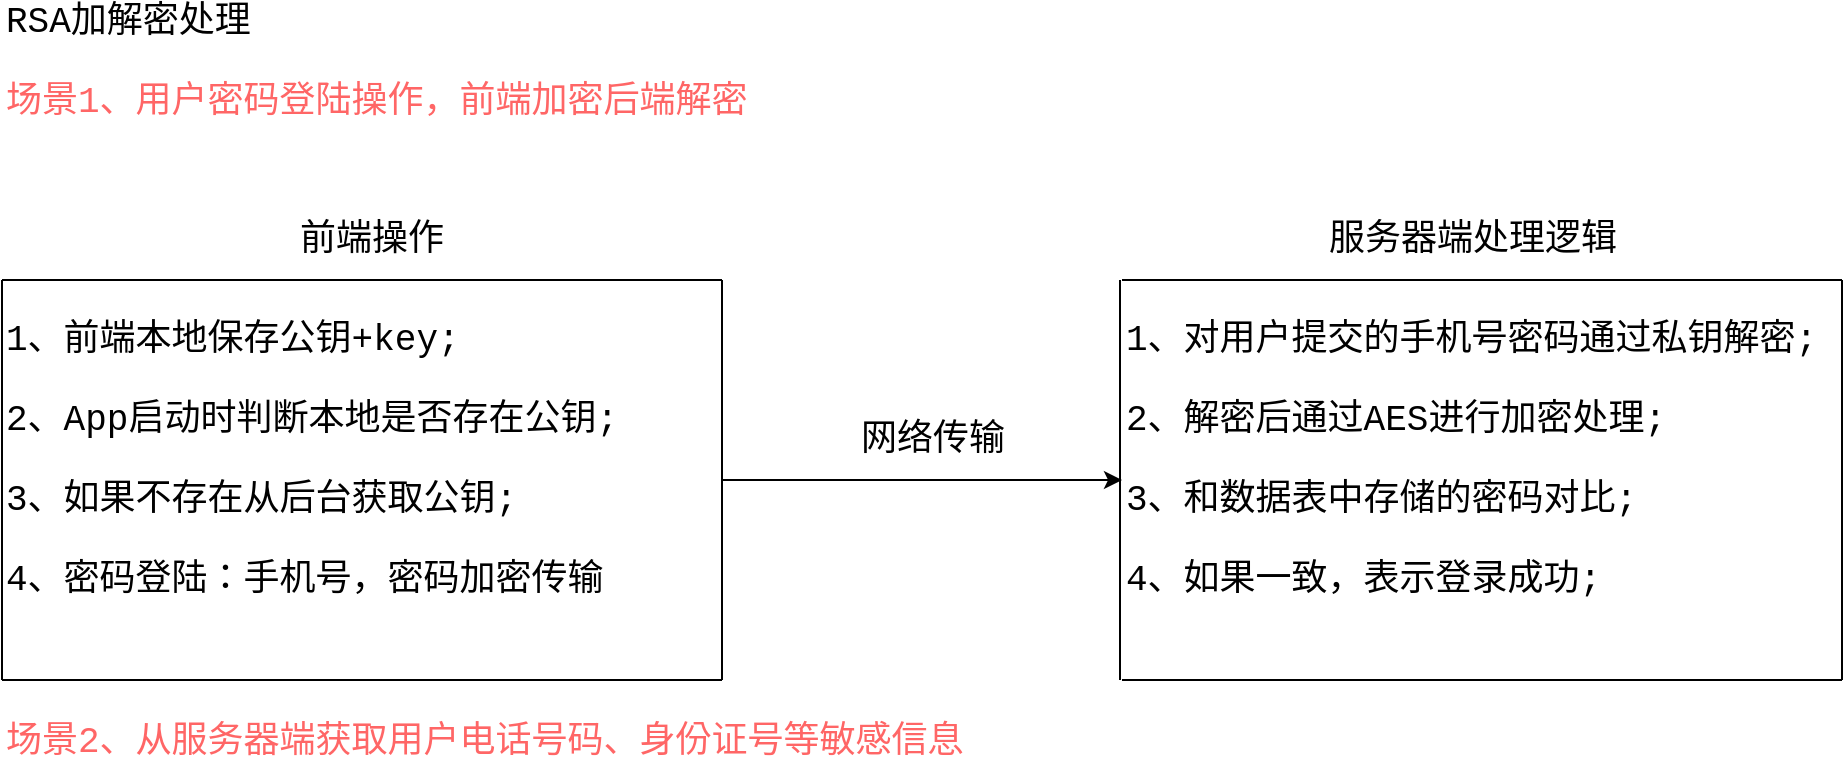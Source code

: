<mxfile version="11.1.4" type="github"><diagram id="vm-nRguI83lP-V9-EnzE" name="第 1 页"><mxGraphModel dx="1550" dy="789" grid="1" gridSize="10" guides="1" tooltips="1" connect="1" arrows="1" fold="1" page="1" pageScale="1" pageWidth="1169" pageHeight="1654" math="0" shadow="0"><root><mxCell id="0"/><mxCell id="1" parent="0"/><mxCell id="TqlClSmck0lXp9NJRzdf-17" value="" style="endArrow=none;html=1;fontFamily=Courier New;fontSize=18;" edge="1" parent="1"><mxGeometry width="50" height="50" relative="1" as="geometry"><mxPoint x="160" y="639" as="sourcePoint"/><mxPoint x="520" y="639" as="targetPoint"/></mxGeometry></mxCell><mxCell id="TqlClSmck0lXp9NJRzdf-18" value="前端操作" style="text;html=1;strokeColor=none;fillColor=none;align=center;verticalAlign=middle;whiteSpace=wrap;rounded=0;fontFamily=Courier New;fontSize=18;" vertex="1" parent="1"><mxGeometry x="290" y="609" width="110" height="20" as="geometry"/></mxCell><mxCell id="TqlClSmck0lXp9NJRzdf-19" value="" style="endArrow=none;html=1;fontFamily=Courier New;fontSize=18;" edge="1" parent="1"><mxGeometry width="50" height="50" relative="1" as="geometry"><mxPoint x="160" y="839" as="sourcePoint"/><mxPoint x="520" y="839" as="targetPoint"/></mxGeometry></mxCell><mxCell id="TqlClSmck0lXp9NJRzdf-20" value="1、前端本地保存公钥+key;" style="text;html=1;strokeColor=none;fillColor=none;align=left;verticalAlign=middle;whiteSpace=wrap;rounded=0;fontFamily=Courier New;fontSize=18;" vertex="1" parent="1"><mxGeometry x="160" y="659" width="270" height="20" as="geometry"/></mxCell><mxCell id="TqlClSmck0lXp9NJRzdf-21" value="2、App启动时判断本地是否存在公钥;" style="text;html=1;strokeColor=none;fillColor=none;align=left;verticalAlign=middle;whiteSpace=wrap;rounded=0;fontFamily=Courier New;fontSize=18;" vertex="1" parent="1"><mxGeometry x="160" y="699" width="370" height="20" as="geometry"/></mxCell><mxCell id="TqlClSmck0lXp9NJRzdf-24" value="3、如果不存在从后台获取公钥;" style="text;html=1;strokeColor=none;fillColor=none;align=left;verticalAlign=middle;whiteSpace=wrap;rounded=0;fontFamily=Courier New;fontSize=18;" vertex="1" parent="1"><mxGeometry x="160" y="739" width="370" height="20" as="geometry"/></mxCell><mxCell id="TqlClSmck0lXp9NJRzdf-25" value="4、密码登陆：手机号，密码加密传输" style="text;html=1;strokeColor=none;fillColor=none;align=left;verticalAlign=middle;whiteSpace=wrap;rounded=0;fontFamily=Courier New;fontSize=18;" vertex="1" parent="1"><mxGeometry x="160" y="779" width="350" height="20" as="geometry"/></mxCell><mxCell id="TqlClSmck0lXp9NJRzdf-26" value="" style="endArrow=none;html=1;fontFamily=Courier New;fontSize=18;" edge="1" parent="1"><mxGeometry width="50" height="50" relative="1" as="geometry"><mxPoint x="160" y="839" as="sourcePoint"/><mxPoint x="160" y="639" as="targetPoint"/></mxGeometry></mxCell><mxCell id="TqlClSmck0lXp9NJRzdf-27" value="" style="endArrow=none;html=1;fontFamily=Courier New;fontSize=18;" edge="1" parent="1"><mxGeometry width="50" height="50" relative="1" as="geometry"><mxPoint x="520" y="839" as="sourcePoint"/><mxPoint x="520" y="639" as="targetPoint"/></mxGeometry></mxCell><mxCell id="TqlClSmck0lXp9NJRzdf-28" value="服务器端处理逻辑" style="text;html=1;strokeColor=none;fillColor=none;align=center;verticalAlign=middle;whiteSpace=wrap;rounded=0;fontFamily=Courier New;fontSize=18;" vertex="1" parent="1"><mxGeometry x="802.5" y="609" width="185" height="20" as="geometry"/></mxCell><mxCell id="TqlClSmck0lXp9NJRzdf-30" value="" style="endArrow=none;html=1;fontFamily=Courier New;fontSize=18;" edge="1" parent="1"><mxGeometry width="50" height="50" relative="1" as="geometry"><mxPoint x="720" y="639" as="sourcePoint"/><mxPoint x="1080" y="639" as="targetPoint"/></mxGeometry></mxCell><mxCell id="TqlClSmck0lXp9NJRzdf-31" value="1、对用户提交的手机号密码通过私钥解密;" style="text;html=1;strokeColor=none;fillColor=none;align=left;verticalAlign=middle;whiteSpace=wrap;rounded=0;fontFamily=Courier New;fontSize=18;" vertex="1" parent="1"><mxGeometry x="720" y="659" width="350" height="20" as="geometry"/></mxCell><mxCell id="TqlClSmck0lXp9NJRzdf-32" value="2、解密后通过AES进行加密处理;" style="text;html=1;strokeColor=none;fillColor=none;align=left;verticalAlign=middle;whiteSpace=wrap;rounded=0;fontFamily=Courier New;fontSize=18;" vertex="1" parent="1"><mxGeometry x="720" y="699" width="300" height="20" as="geometry"/></mxCell><mxCell id="TqlClSmck0lXp9NJRzdf-33" value="3、和数据表中存储的密码对比;" style="text;html=1;strokeColor=none;fillColor=none;align=left;verticalAlign=middle;whiteSpace=wrap;rounded=0;fontFamily=Courier New;fontSize=18;" vertex="1" parent="1"><mxGeometry x="720" y="739" width="300" height="20" as="geometry"/></mxCell><mxCell id="TqlClSmck0lXp9NJRzdf-34" value="4、如果一致，表示登录成功;" style="text;html=1;strokeColor=none;fillColor=none;align=left;verticalAlign=middle;whiteSpace=wrap;rounded=0;fontFamily=Courier New;fontSize=18;" vertex="1" parent="1"><mxGeometry x="720" y="779" width="300" height="20" as="geometry"/></mxCell><mxCell id="TqlClSmck0lXp9NJRzdf-37" value="" style="endArrow=none;html=1;fontFamily=Courier New;fontSize=18;" edge="1" parent="1"><mxGeometry width="50" height="50" relative="1" as="geometry"><mxPoint x="719" y="839" as="sourcePoint"/><mxPoint x="719" y="639" as="targetPoint"/></mxGeometry></mxCell><mxCell id="TqlClSmck0lXp9NJRzdf-38" value="" style="endArrow=none;html=1;fontFamily=Courier New;fontSize=18;" edge="1" parent="1"><mxGeometry width="50" height="50" relative="1" as="geometry"><mxPoint x="720" y="839" as="sourcePoint"/><mxPoint x="1080" y="839" as="targetPoint"/></mxGeometry></mxCell><mxCell id="TqlClSmck0lXp9NJRzdf-39" value="" style="endArrow=none;html=1;fontFamily=Courier New;fontSize=18;" edge="1" parent="1"><mxGeometry width="50" height="50" relative="1" as="geometry"><mxPoint x="1080" y="839" as="sourcePoint"/><mxPoint x="1080" y="639" as="targetPoint"/></mxGeometry></mxCell><mxCell id="TqlClSmck0lXp9NJRzdf-40" value="" style="endArrow=classic;html=1;fontFamily=Courier New;fontSize=18;" edge="1" parent="1"><mxGeometry width="50" height="50" relative="1" as="geometry"><mxPoint x="520" y="739" as="sourcePoint"/><mxPoint x="720" y="739" as="targetPoint"/></mxGeometry></mxCell><mxCell id="TqlClSmck0lXp9NJRzdf-41" value="网络传输" style="text;html=1;strokeColor=none;fillColor=none;align=center;verticalAlign=middle;whiteSpace=wrap;rounded=0;fontFamily=Courier New;fontSize=18;" vertex="1" parent="1"><mxGeometry x="587.5" y="709" width="75" height="20" as="geometry"/></mxCell><mxCell id="TqlClSmck0lXp9NJRzdf-43" value="RSA加解密处理" style="text;html=1;strokeColor=none;fillColor=none;align=left;verticalAlign=middle;whiteSpace=wrap;rounded=0;fontFamily=Courier New;fontSize=18;" vertex="1" parent="1"><mxGeometry x="160" y="500" width="170" height="20" as="geometry"/></mxCell><mxCell id="TqlClSmck0lXp9NJRzdf-46" value="&lt;font color=&quot;#ff6666&quot;&gt;场景1、用户密码登陆操作，前端加密后端解密&lt;/font&gt;" style="text;html=1;strokeColor=none;fillColor=none;align=left;verticalAlign=middle;whiteSpace=wrap;rounded=0;fontFamily=Courier New;fontSize=18;" vertex="1" parent="1"><mxGeometry x="160" y="540" width="400" height="20" as="geometry"/></mxCell><mxCell id="TqlClSmck0lXp9NJRzdf-47" value="场景2、从服务器端获取用户电话号码、身份证号等敏感信息" style="text;html=1;strokeColor=none;fillColor=none;align=left;verticalAlign=middle;whiteSpace=wrap;rounded=0;fontFamily=Courier New;fontSize=18;fontColor=#FF6666;" vertex="1" parent="1"><mxGeometry x="160" y="860" width="510" height="20" as="geometry"/></mxCell></root></mxGraphModel></diagram></mxfile>